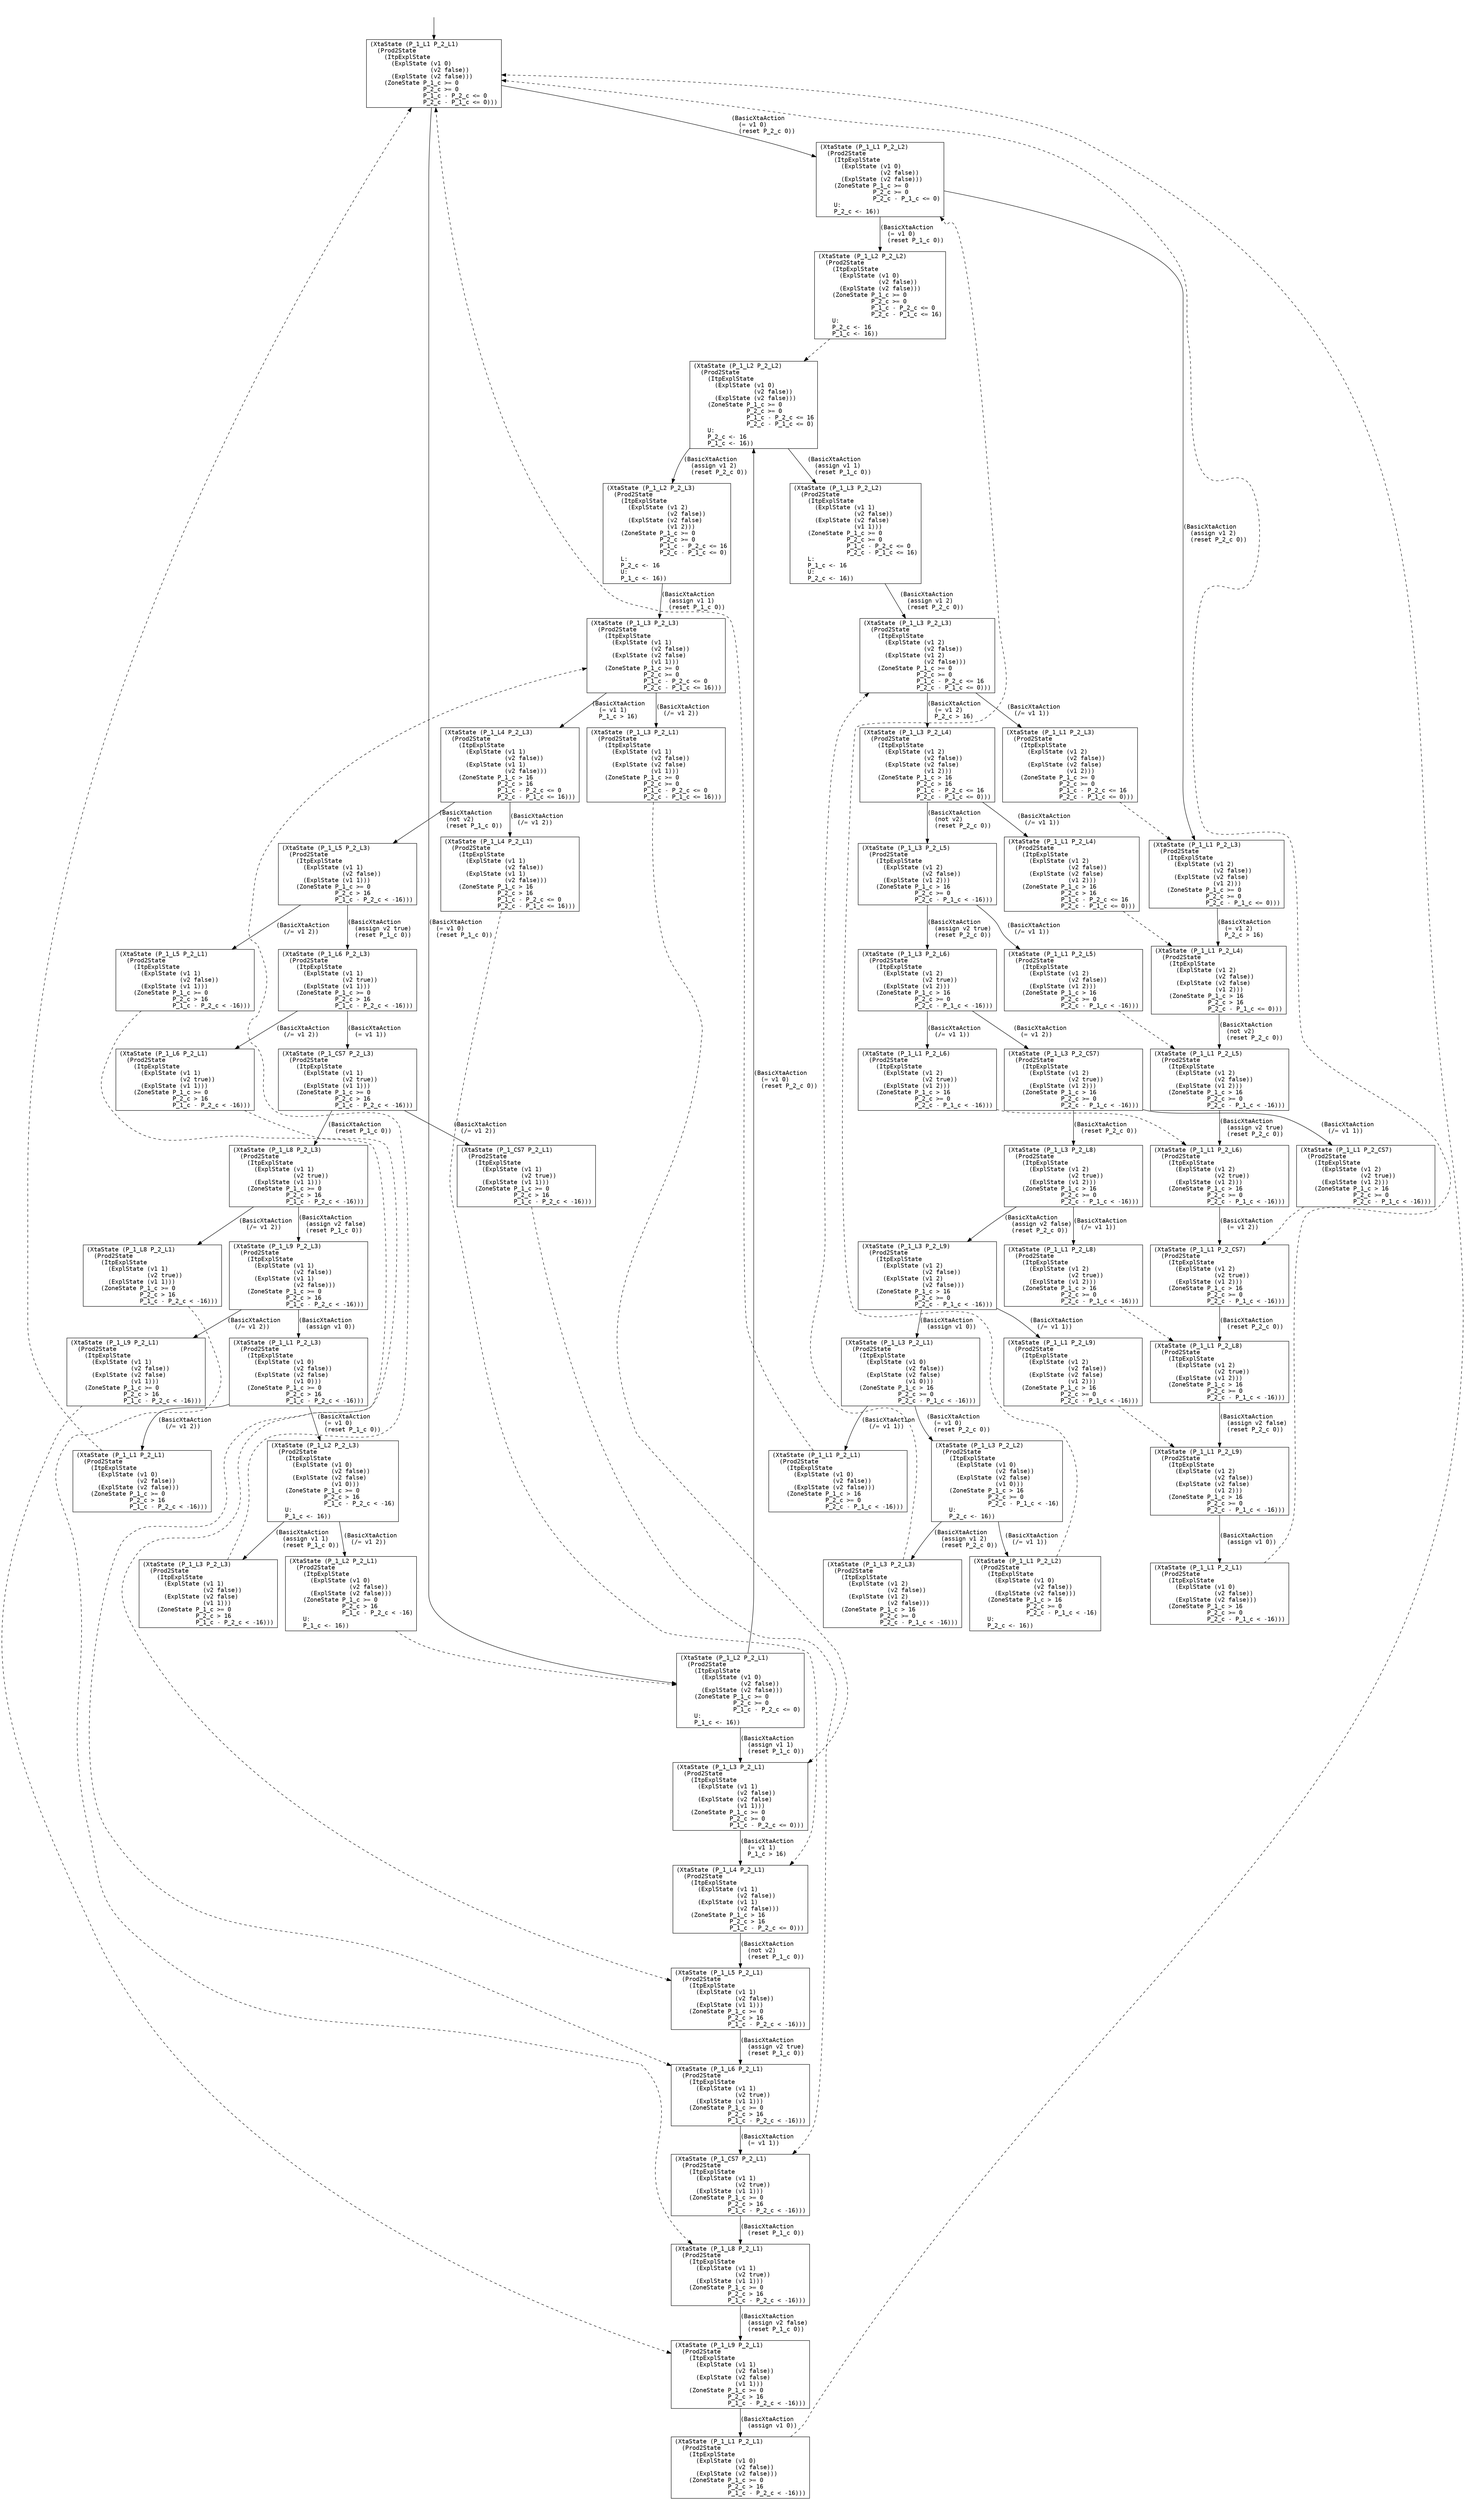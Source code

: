 digraph arg {
	label="";
		node_0 [label="(XtaState (P_1_L1 P_2_L1)\l  (Prod2State\l    (ItpExplState\l      (ExplState (v1 0)\l                 (v2 false))\l      (ExplState (v2 false)))\l    (ZoneState P_1_c >= 0\l               P_2_c >= 0\l               P_1_c - P_2_c <= 0\l               P_2_c - P_1_c <= 0)))\l",style="solid,filled",fontname="courier",fillcolor="#FFFFFF",color="#000000",shape=rectangle];
		node_2 [label="(XtaState (P_1_L1 P_2_L2)\l  (Prod2State\l    (ItpExplState\l      (ExplState (v1 0)\l                 (v2 false))\l      (ExplState (v2 false)))\l    (ZoneState P_1_c >= 0\l               P_2_c >= 0\l               P_2_c - P_1_c <= 0)\l    U:\l    P_2_c <- 16))\l",style="solid,filled",fontname="courier",fillcolor="#FFFFFF",color="#000000",shape=rectangle];
		node_6 [label="(XtaState (P_1_L1 P_2_L3)\l  (Prod2State\l    (ItpExplState\l      (ExplState (v1 2)\l                 (v2 false))\l      (ExplState (v2 false)\l                 (v1 2)))\l    (ZoneState P_1_c >= 0\l               P_2_c >= 0\l               P_2_c - P_1_c <= 0)))\l",style="solid,filled",fontname="courier",fillcolor="#FFFFFF",color="#000000",shape=rectangle];
		node_10 [label="(XtaState (P_1_L1 P_2_L4)\l  (Prod2State\l    (ItpExplState\l      (ExplState (v1 2)\l                 (v2 false))\l      (ExplState (v2 false)\l                 (v1 2)))\l    (ZoneState P_1_c > 16\l               P_2_c > 16\l               P_2_c - P_1_c <= 0)))\l",style="solid,filled",fontname="courier",fillcolor="#FFFFFF",color="#000000",shape=rectangle];
		node_14 [label="(XtaState (P_1_L1 P_2_L5)\l  (Prod2State\l    (ItpExplState\l      (ExplState (v1 2)\l                 (v2 false))\l      (ExplState (v1 2)))\l    (ZoneState P_1_c > 16\l               P_2_c >= 0\l               P_2_c - P_1_c < -16)))\l",style="solid,filled",fontname="courier",fillcolor="#FFFFFF",color="#000000",shape=rectangle];
		node_20 [label="(XtaState (P_1_L1 P_2_L6)\l  (Prod2State\l    (ItpExplState\l      (ExplState (v1 2)\l                 (v2 true))\l      (ExplState (v1 2)))\l    (ZoneState P_1_c > 16\l               P_2_c >= 0\l               P_2_c - P_1_c < -16)))\l",style="solid,filled",fontname="courier",fillcolor="#FFFFFF",color="#000000",shape=rectangle];
		node_26 [label="(XtaState (P_1_L1 P_2_CS7)\l  (Prod2State\l    (ItpExplState\l      (ExplState (v1 2)\l                 (v2 true))\l      (ExplState (v1 2)))\l    (ZoneState P_1_c > 16\l               P_2_c >= 0\l               P_2_c - P_1_c < -16)))\l",style="solid,filled",fontname="courier",fillcolor="#FFFFFF",color="#000000",shape=rectangle];
		node_32 [label="(XtaState (P_1_L1 P_2_L8)\l  (Prod2State\l    (ItpExplState\l      (ExplState (v1 2)\l                 (v2 true))\l      (ExplState (v1 2)))\l    (ZoneState P_1_c > 16\l               P_2_c >= 0\l               P_2_c - P_1_c < -16)))\l",style="solid,filled",fontname="courier",fillcolor="#FFFFFF",color="#000000",shape=rectangle];
		node_38 [label="(XtaState (P_1_L1 P_2_L9)\l  (Prod2State\l    (ItpExplState\l      (ExplState (v1 2)\l                 (v2 false))\l      (ExplState (v2 false)\l                 (v1 2)))\l    (ZoneState P_1_c > 16\l               P_2_c >= 0\l               P_2_c - P_1_c < -16)))\l",style="solid,filled",fontname="courier",fillcolor="#FFFFFF",color="#000000",shape=rectangle];
		node_44 [label="(XtaState (P_1_L1 P_2_L1)\l  (Prod2State\l    (ItpExplState\l      (ExplState (v1 0)\l                 (v2 false))\l      (ExplState (v2 false)))\l    (ZoneState P_1_c > 16\l               P_2_c >= 0\l               P_2_c - P_1_c < -16)))\l",style="solid,filled",fontname="courier",fillcolor="#FFFFFF",color="#000000",shape=rectangle];
		node_5 [label="(XtaState (P_1_L2 P_2_L2)\l  (Prod2State\l    (ItpExplState\l      (ExplState (v1 0)\l                 (v2 false))\l      (ExplState (v2 false)))\l    (ZoneState P_1_c >= 0\l               P_2_c >= 0\l               P_1_c - P_2_c <= 0\l               P_2_c - P_1_c <= 16)\l    U:\l    P_2_c <- 16\l    P_1_c <- 16))\l",style="solid,filled",fontname="courier",fillcolor="#FFFFFF",color="#000000",shape=rectangle];
		node_4 [label="(XtaState (P_1_L2 P_2_L2)\l  (Prod2State\l    (ItpExplState\l      (ExplState (v1 0)\l                 (v2 false))\l      (ExplState (v2 false)))\l    (ZoneState P_1_c >= 0\l               P_2_c >= 0\l               P_1_c - P_2_c <= 16\l               P_2_c - P_1_c <= 0)\l    U:\l    P_2_c <- 16\l    P_1_c <- 16))\l",style="solid,filled",fontname="courier",fillcolor="#FFFFFF",color="#000000",shape=rectangle];
		node_8 [label="(XtaState (P_1_L3 P_2_L2)\l  (Prod2State\l    (ItpExplState\l      (ExplState (v1 1)\l                 (v2 false))\l      (ExplState (v2 false)\l                 (v1 1)))\l    (ZoneState P_1_c >= 0\l               P_2_c >= 0\l               P_1_c - P_2_c <= 0\l               P_2_c - P_1_c <= 16)\l    L:\l    P_1_c <- 16\l    U:\l    P_2_c <- 16))\l",style="solid,filled",fontname="courier",fillcolor="#FFFFFF",color="#000000",shape=rectangle];
		node_12 [label="(XtaState (P_1_L3 P_2_L3)\l  (Prod2State\l    (ItpExplState\l      (ExplState (v1 2)\l                 (v2 false))\l      (ExplState (v1 2)\l                 (v2 false)))\l    (ZoneState P_1_c >= 0\l               P_2_c >= 0\l               P_1_c - P_2_c <= 16\l               P_2_c - P_1_c <= 0)))\l",style="solid,filled",fontname="courier",fillcolor="#FFFFFF",color="#000000",shape=rectangle];
		node_17 [label="(XtaState (P_1_L3 P_2_L4)\l  (Prod2State\l    (ItpExplState\l      (ExplState (v1 2)\l                 (v2 false))\l      (ExplState (v2 false)\l                 (v1 2)))\l    (ZoneState P_1_c > 16\l               P_2_c > 16\l               P_1_c - P_2_c <= 16\l               P_2_c - P_1_c <= 0)))\l",style="solid,filled",fontname="courier",fillcolor="#FFFFFF",color="#000000",shape=rectangle];
		node_22 [label="(XtaState (P_1_L1 P_2_L4)\l  (Prod2State\l    (ItpExplState\l      (ExplState (v1 2)\l                 (v2 false))\l      (ExplState (v2 false)\l                 (v1 2)))\l    (ZoneState P_1_c > 16\l               P_2_c > 16\l               P_1_c - P_2_c <= 16\l               P_2_c - P_1_c <= 0)))\l",style="solid,filled",fontname="courier",fillcolor="#FFFFFF",color="#000000",shape=rectangle];
		node_23 [label="(XtaState (P_1_L3 P_2_L5)\l  (Prod2State\l    (ItpExplState\l      (ExplState (v1 2)\l                 (v2 false))\l      (ExplState (v1 2)))\l    (ZoneState P_1_c > 16\l               P_2_c >= 0\l               P_2_c - P_1_c < -16)))\l",style="solid,filled",fontname="courier",fillcolor="#FFFFFF",color="#000000",shape=rectangle];
		node_29 [label="(XtaState (P_1_L3 P_2_L6)\l  (Prod2State\l    (ItpExplState\l      (ExplState (v1 2)\l                 (v2 true))\l      (ExplState (v1 2)))\l    (ZoneState P_1_c > 16\l               P_2_c >= 0\l               P_2_c - P_1_c < -16)))\l",style="solid,filled",fontname="courier",fillcolor="#FFFFFF",color="#000000",shape=rectangle];
		node_34 [label="(XtaState (P_1_L1 P_2_L6)\l  (Prod2State\l    (ItpExplState\l      (ExplState (v1 2)\l                 (v2 true))\l      (ExplState (v1 2)))\l    (ZoneState P_1_c > 16\l               P_2_c >= 0\l               P_2_c - P_1_c < -16)))\l",style="solid,filled",fontname="courier",fillcolor="#FFFFFF",color="#000000",shape=rectangle];
		node_35 [label="(XtaState (P_1_L3 P_2_CS7)\l  (Prod2State\l    (ItpExplState\l      (ExplState (v1 2)\l                 (v2 true))\l      (ExplState (v1 2)))\l    (ZoneState P_1_c > 16\l               P_2_c >= 0\l               P_2_c - P_1_c < -16)))\l",style="solid,filled",fontname="courier",fillcolor="#FFFFFF",color="#000000",shape=rectangle];
		node_40 [label="(XtaState (P_1_L1 P_2_CS7)\l  (Prod2State\l    (ItpExplState\l      (ExplState (v1 2)\l                 (v2 true))\l      (ExplState (v1 2)))\l    (ZoneState P_1_c > 16\l               P_2_c >= 0\l               P_2_c - P_1_c < -16)))\l",style="solid,filled",fontname="courier",fillcolor="#FFFFFF",color="#000000",shape=rectangle];
		node_41 [label="(XtaState (P_1_L3 P_2_L8)\l  (Prod2State\l    (ItpExplState\l      (ExplState (v1 2)\l                 (v2 true))\l      (ExplState (v1 2)))\l    (ZoneState P_1_c > 16\l               P_2_c >= 0\l               P_2_c - P_1_c < -16)))\l",style="solid,filled",fontname="courier",fillcolor="#FFFFFF",color="#000000",shape=rectangle];
		node_45 [label="(XtaState (P_1_L1 P_2_L8)\l  (Prod2State\l    (ItpExplState\l      (ExplState (v1 2)\l                 (v2 true))\l      (ExplState (v1 2)))\l    (ZoneState P_1_c > 16\l               P_2_c >= 0\l               P_2_c - P_1_c < -16)))\l",style="solid,filled",fontname="courier",fillcolor="#FFFFFF",color="#000000",shape=rectangle];
		node_46 [label="(XtaState (P_1_L3 P_2_L9)\l  (Prod2State\l    (ItpExplState\l      (ExplState (v1 2)\l                 (v2 false))\l      (ExplState (v1 2)\l                 (v2 false)))\l    (ZoneState P_1_c > 16\l               P_2_c >= 0\l               P_2_c - P_1_c < -16)))\l",style="solid,filled",fontname="courier",fillcolor="#FFFFFF",color="#000000",shape=rectangle];
		node_49 [label="(XtaState (P_1_L1 P_2_L9)\l  (Prod2State\l    (ItpExplState\l      (ExplState (v1 2)\l                 (v2 false))\l      (ExplState (v2 false)\l                 (v1 2)))\l    (ZoneState P_1_c > 16\l               P_2_c >= 0\l               P_2_c - P_1_c < -16)))\l",style="solid,filled",fontname="courier",fillcolor="#FFFFFF",color="#000000",shape=rectangle];
		node_50 [label="(XtaState (P_1_L3 P_2_L1)\l  (Prod2State\l    (ItpExplState\l      (ExplState (v1 0)\l                 (v2 false))\l      (ExplState (v2 false)\l                 (v1 0)))\l    (ZoneState P_1_c > 16\l               P_2_c >= 0\l               P_2_c - P_1_c < -16)))\l",style="solid,filled",fontname="courier",fillcolor="#FFFFFF",color="#000000",shape=rectangle];
		node_54 [label="(XtaState (P_1_L3 P_2_L2)\l  (Prod2State\l    (ItpExplState\l      (ExplState (v1 0)\l                 (v2 false))\l      (ExplState (v2 false)\l                 (v1 0)))\l    (ZoneState P_1_c > 16\l               P_2_c >= 0\l               P_2_c - P_1_c < -16)\l    U:\l    P_2_c <- 16))\l",style="solid,filled",fontname="courier",fillcolor="#FFFFFF",color="#000000",shape=rectangle];
		node_58 [label="(XtaState (P_1_L3 P_2_L3)\l  (Prod2State\l    (ItpExplState\l      (ExplState (v1 2)\l                 (v2 false))\l      (ExplState (v1 2)\l                 (v2 false)))\l    (ZoneState P_1_c > 16\l               P_2_c >= 0\l               P_2_c - P_1_c < -16)))\l",style="solid,filled",fontname="courier",fillcolor="#FFFFFF",color="#000000",shape=rectangle];
		node_57 [label="(XtaState (P_1_L1 P_2_L2)\l  (Prod2State\l    (ItpExplState\l      (ExplState (v1 0)\l                 (v2 false))\l      (ExplState (v2 false)))\l    (ZoneState P_1_c > 16\l               P_2_c >= 0\l               P_2_c - P_1_c < -16)\l    U:\l    P_2_c <- 16))\l",style="solid,filled",fontname="courier",fillcolor="#FFFFFF",color="#000000",shape=rectangle];
		node_53 [label="(XtaState (P_1_L1 P_2_L1)\l  (Prod2State\l    (ItpExplState\l      (ExplState (v1 0)\l                 (v2 false))\l      (ExplState (v2 false)))\l    (ZoneState P_1_c > 16\l               P_2_c >= 0\l               P_2_c - P_1_c < -16)))\l",style="solid,filled",fontname="courier",fillcolor="#FFFFFF",color="#000000",shape=rectangle];
		node_28 [label="(XtaState (P_1_L1 P_2_L5)\l  (Prod2State\l    (ItpExplState\l      (ExplState (v1 2)\l                 (v2 false))\l      (ExplState (v1 2)))\l    (ZoneState P_1_c > 16\l               P_2_c >= 0\l               P_2_c - P_1_c < -16)))\l",style="solid,filled",fontname="courier",fillcolor="#FFFFFF",color="#000000",shape=rectangle];
		node_16 [label="(XtaState (P_1_L1 P_2_L3)\l  (Prod2State\l    (ItpExplState\l      (ExplState (v1 2)\l                 (v2 false))\l      (ExplState (v2 false)\l                 (v1 2)))\l    (ZoneState P_1_c >= 0\l               P_2_c >= 0\l               P_1_c - P_2_c <= 16\l               P_2_c - P_1_c <= 0)))\l",style="solid,filled",fontname="courier",fillcolor="#FFFFFF",color="#000000",shape=rectangle];
		node_9 [label="(XtaState (P_1_L2 P_2_L3)\l  (Prod2State\l    (ItpExplState\l      (ExplState (v1 2)\l                 (v2 false))\l      (ExplState (v2 false)\l                 (v1 2)))\l    (ZoneState P_1_c >= 0\l               P_2_c >= 0\l               P_1_c - P_2_c <= 16\l               P_2_c - P_1_c <= 0)\l    L:\l    P_2_c <- 16\l    U:\l    P_1_c <- 16))\l",style="solid,filled",fontname="courier",fillcolor="#FFFFFF",color="#000000",shape=rectangle];
		node_13 [label="(XtaState (P_1_L3 P_2_L3)\l  (Prod2State\l    (ItpExplState\l      (ExplState (v1 1)\l                 (v2 false))\l      (ExplState (v2 false)\l                 (v1 1)))\l    (ZoneState P_1_c >= 0\l               P_2_c >= 0\l               P_1_c - P_2_c <= 0\l               P_2_c - P_1_c <= 16)))\l",style="solid,filled",fontname="courier",fillcolor="#FFFFFF",color="#000000",shape=rectangle];
		node_18 [label="(XtaState (P_1_L4 P_2_L3)\l  (Prod2State\l    (ItpExplState\l      (ExplState (v1 1)\l                 (v2 false))\l      (ExplState (v1 1)\l                 (v2 false)))\l    (ZoneState P_1_c > 16\l               P_2_c > 16\l               P_1_c - P_2_c <= 0\l               P_2_c - P_1_c <= 16)))\l",style="solid,filled",fontname="courier",fillcolor="#FFFFFF",color="#000000",shape=rectangle];
		node_25 [label="(XtaState (P_1_L4 P_2_L1)\l  (Prod2State\l    (ItpExplState\l      (ExplState (v1 1)\l                 (v2 false))\l      (ExplState (v1 1)\l                 (v2 false)))\l    (ZoneState P_1_c > 16\l               P_2_c > 16\l               P_1_c - P_2_c <= 0\l               P_2_c - P_1_c <= 16)))\l",style="solid,filled",fontname="courier",fillcolor="#FFFFFF",color="#000000",shape=rectangle];
		node_7 [label="(XtaState (P_1_L4 P_2_L1)\l  (Prod2State\l    (ItpExplState\l      (ExplState (v1 1)\l                 (v2 false))\l      (ExplState (v1 1)\l                 (v2 false)))\l    (ZoneState P_1_c > 16\l               P_2_c > 16\l               P_1_c - P_2_c <= 0)))\l",style="solid,filled",fontname="courier",fillcolor="#FFFFFF",color="#000000",shape=rectangle];
		node_11 [label="(XtaState (P_1_L5 P_2_L1)\l  (Prod2State\l    (ItpExplState\l      (ExplState (v1 1)\l                 (v2 false))\l      (ExplState (v1 1)))\l    (ZoneState P_1_c >= 0\l               P_2_c > 16\l               P_1_c - P_2_c < -16)))\l",style="solid,filled",fontname="courier",fillcolor="#FFFFFF",color="#000000",shape=rectangle];
		node_15 [label="(XtaState (P_1_L6 P_2_L1)\l  (Prod2State\l    (ItpExplState\l      (ExplState (v1 1)\l                 (v2 true))\l      (ExplState (v1 1)))\l    (ZoneState P_1_c >= 0\l               P_2_c > 16\l               P_1_c - P_2_c < -16)))\l",style="solid,filled",fontname="courier",fillcolor="#FFFFFF",color="#000000",shape=rectangle];
		node_21 [label="(XtaState (P_1_CS7 P_2_L1)\l  (Prod2State\l    (ItpExplState\l      (ExplState (v1 1)\l                 (v2 true))\l      (ExplState (v1 1)))\l    (ZoneState P_1_c >= 0\l               P_2_c > 16\l               P_1_c - P_2_c < -16)))\l",style="solid,filled",fontname="courier",fillcolor="#FFFFFF",color="#000000",shape=rectangle];
		node_27 [label="(XtaState (P_1_L8 P_2_L1)\l  (Prod2State\l    (ItpExplState\l      (ExplState (v1 1)\l                 (v2 true))\l      (ExplState (v1 1)))\l    (ZoneState P_1_c >= 0\l               P_2_c > 16\l               P_1_c - P_2_c < -16)))\l",style="solid,filled",fontname="courier",fillcolor="#FFFFFF",color="#000000",shape=rectangle];
		node_33 [label="(XtaState (P_1_L9 P_2_L1)\l  (Prod2State\l    (ItpExplState\l      (ExplState (v1 1)\l                 (v2 false))\l      (ExplState (v2 false)\l                 (v1 1)))\l    (ZoneState P_1_c >= 0\l               P_2_c > 16\l               P_1_c - P_2_c < -16)))\l",style="solid,filled",fontname="courier",fillcolor="#FFFFFF",color="#000000",shape=rectangle];
		node_39 [label="(XtaState (P_1_L1 P_2_L1)\l  (Prod2State\l    (ItpExplState\l      (ExplState (v1 0)\l                 (v2 false))\l      (ExplState (v2 false)))\l    (ZoneState P_1_c >= 0\l               P_2_c > 16\l               P_1_c - P_2_c < -16)))\l",style="solid,filled",fontname="courier",fillcolor="#FFFFFF",color="#000000",shape=rectangle];
		node_24 [label="(XtaState (P_1_L5 P_2_L3)\l  (Prod2State\l    (ItpExplState\l      (ExplState (v1 1)\l                 (v2 false))\l      (ExplState (v1 1)))\l    (ZoneState P_1_c >= 0\l               P_2_c > 16\l               P_1_c - P_2_c < -16)))\l",style="solid,filled",fontname="courier",fillcolor="#FFFFFF",color="#000000",shape=rectangle];
		node_30 [label="(XtaState (P_1_L6 P_2_L3)\l  (Prod2State\l    (ItpExplState\l      (ExplState (v1 1)\l                 (v2 true))\l      (ExplState (v1 1)))\l    (ZoneState P_1_c >= 0\l               P_2_c > 16\l               P_1_c - P_2_c < -16)))\l",style="solid,filled",fontname="courier",fillcolor="#FFFFFF",color="#000000",shape=rectangle];
		node_36 [label="(XtaState (P_1_CS7 P_2_L3)\l  (Prod2State\l    (ItpExplState\l      (ExplState (v1 1)\l                 (v2 true))\l      (ExplState (v1 1)))\l    (ZoneState P_1_c >= 0\l               P_2_c > 16\l               P_1_c - P_2_c < -16)))\l",style="solid,filled",fontname="courier",fillcolor="#FFFFFF",color="#000000",shape=rectangle];
		node_42 [label="(XtaState (P_1_L8 P_2_L3)\l  (Prod2State\l    (ItpExplState\l      (ExplState (v1 1)\l                 (v2 true))\l      (ExplState (v1 1)))\l    (ZoneState P_1_c >= 0\l               P_2_c > 16\l               P_1_c - P_2_c < -16)))\l",style="solid,filled",fontname="courier",fillcolor="#FFFFFF",color="#000000",shape=rectangle];
		node_48 [label="(XtaState (P_1_L8 P_2_L1)\l  (Prod2State\l    (ItpExplState\l      (ExplState (v1 1)\l                 (v2 true))\l      (ExplState (v1 1)))\l    (ZoneState P_1_c >= 0\l               P_2_c > 16\l               P_1_c - P_2_c < -16)))\l",style="solid,filled",fontname="courier",fillcolor="#FFFFFF",color="#000000",shape=rectangle];
		node_47 [label="(XtaState (P_1_L9 P_2_L3)\l  (Prod2State\l    (ItpExplState\l      (ExplState (v1 1)\l                 (v2 false))\l      (ExplState (v1 1)\l                 (v2 false)))\l    (ZoneState P_1_c >= 0\l               P_2_c > 16\l               P_1_c - P_2_c < -16)))\l",style="solid,filled",fontname="courier",fillcolor="#FFFFFF",color="#000000",shape=rectangle];
		node_51 [label="(XtaState (P_1_L1 P_2_L3)\l  (Prod2State\l    (ItpExplState\l      (ExplState (v1 0)\l                 (v2 false))\l      (ExplState (v2 false)\l                 (v1 0)))\l    (ZoneState P_1_c >= 0\l               P_2_c > 16\l               P_1_c - P_2_c < -16)))\l",style="solid,filled",fontname="courier",fillcolor="#FFFFFF",color="#000000",shape=rectangle];
		node_55 [label="(XtaState (P_1_L2 P_2_L3)\l  (Prod2State\l    (ItpExplState\l      (ExplState (v1 0)\l                 (v2 false))\l      (ExplState (v2 false)\l                 (v1 0)))\l    (ZoneState P_1_c >= 0\l               P_2_c > 16\l               P_1_c - P_2_c < -16)\l    U:\l    P_1_c <- 16))\l",style="solid,filled",fontname="courier",fillcolor="#FFFFFF",color="#000000",shape=rectangle];
		node_59 [label="(XtaState (P_1_L3 P_2_L3)\l  (Prod2State\l    (ItpExplState\l      (ExplState (v1 1)\l                 (v2 false))\l      (ExplState (v2 false)\l                 (v1 1)))\l    (ZoneState P_1_c >= 0\l               P_2_c > 16\l               P_1_c - P_2_c < -16)))\l",style="solid,filled",fontname="courier",fillcolor="#FFFFFF",color="#000000",shape=rectangle];
		node_60 [label="(XtaState (P_1_L2 P_2_L1)\l  (Prod2State\l    (ItpExplState\l      (ExplState (v1 0)\l                 (v2 false))\l      (ExplState (v2 false)))\l    (ZoneState P_1_c >= 0\l               P_2_c > 16\l               P_1_c - P_2_c < -16)\l    U:\l    P_1_c <- 16))\l",style="solid,filled",fontname="courier",fillcolor="#FFFFFF",color="#000000",shape=rectangle];
		node_1 [label="(XtaState (P_1_L2 P_2_L1)\l  (Prod2State\l    (ItpExplState\l      (ExplState (v1 0)\l                 (v2 false))\l      (ExplState (v2 false)))\l    (ZoneState P_1_c >= 0\l               P_2_c >= 0\l               P_1_c - P_2_c <= 0)\l    U:\l    P_1_c <- 16))\l",style="solid,filled",fontname="courier",fillcolor="#FFFFFF",color="#000000",shape=rectangle];
		node_3 [label="(XtaState (P_1_L3 P_2_L1)\l  (Prod2State\l    (ItpExplState\l      (ExplState (v1 1)\l                 (v2 false))\l      (ExplState (v2 false)\l                 (v1 1)))\l    (ZoneState P_1_c >= 0\l               P_2_c >= 0\l               P_1_c - P_2_c <= 0)))\l",style="solid,filled",fontname="courier",fillcolor="#FFFFFF",color="#000000",shape=rectangle];
		node_56 [label="(XtaState (P_1_L1 P_2_L1)\l  (Prod2State\l    (ItpExplState\l      (ExplState (v1 0)\l                 (v2 false))\l      (ExplState (v2 false)))\l    (ZoneState P_1_c >= 0\l               P_2_c > 16\l               P_1_c - P_2_c < -16)))\l",style="solid,filled",fontname="courier",fillcolor="#FFFFFF",color="#000000",shape=rectangle];
		node_52 [label="(XtaState (P_1_L9 P_2_L1)\l  (Prod2State\l    (ItpExplState\l      (ExplState (v1 1)\l                 (v2 false))\l      (ExplState (v2 false)\l                 (v1 1)))\l    (ZoneState P_1_c >= 0\l               P_2_c > 16\l               P_1_c - P_2_c < -16)))\l",style="solid,filled",fontname="courier",fillcolor="#FFFFFF",color="#000000",shape=rectangle];
		node_43 [label="(XtaState (P_1_CS7 P_2_L1)\l  (Prod2State\l    (ItpExplState\l      (ExplState (v1 1)\l                 (v2 true))\l      (ExplState (v1 1)))\l    (ZoneState P_1_c >= 0\l               P_2_c > 16\l               P_1_c - P_2_c < -16)))\l",style="solid,filled",fontname="courier",fillcolor="#FFFFFF",color="#000000",shape=rectangle];
		node_37 [label="(XtaState (P_1_L6 P_2_L1)\l  (Prod2State\l    (ItpExplState\l      (ExplState (v1 1)\l                 (v2 true))\l      (ExplState (v1 1)))\l    (ZoneState P_1_c >= 0\l               P_2_c > 16\l               P_1_c - P_2_c < -16)))\l",style="solid,filled",fontname="courier",fillcolor="#FFFFFF",color="#000000",shape=rectangle];
		node_31 [label="(XtaState (P_1_L5 P_2_L1)\l  (Prod2State\l    (ItpExplState\l      (ExplState (v1 1)\l                 (v2 false))\l      (ExplState (v1 1)))\l    (ZoneState P_1_c >= 0\l               P_2_c > 16\l               P_1_c - P_2_c < -16)))\l",style="solid,filled",fontname="courier",fillcolor="#FFFFFF",color="#000000",shape=rectangle];
		node_19 [label="(XtaState (P_1_L3 P_2_L1)\l  (Prod2State\l    (ItpExplState\l      (ExplState (v1 1)\l                 (v2 false))\l      (ExplState (v2 false)\l                 (v1 1)))\l    (ZoneState P_1_c >= 0\l               P_2_c >= 0\l               P_1_c - P_2_c <= 0\l               P_2_c - P_1_c <= 16)))\l",style="solid,filled",fontname="courier",fillcolor="#FFFFFF",color="#000000",shape=rectangle];
		phantom_init0 [label="\n",style="solid,filled",fillcolor="#FFFFFF",color="#FFFFFF",shape=ellipse];
	node_0 -> node_2 [label="(BasicXtaAction\l  (= v1 0)\l  (reset P_2_c 0))\l",color="#000000",style=solid,fontname="courier"];
	node_0 -> node_1 [label="(BasicXtaAction\l  (= v1 0)\l  (reset P_1_c 0))\l",color="#000000",style=solid,fontname="courier"];
	node_2 -> node_6 [label="(BasicXtaAction\l  (assign v1 2)\l  (reset P_2_c 0))\l",color="#000000",style=solid,fontname="courier"];
	node_2 -> node_5 [label="(BasicXtaAction\l  (= v1 0)\l  (reset P_1_c 0))\l",color="#000000",style=solid,fontname="courier"];
	node_6 -> node_10 [label="(BasicXtaAction\l  (= v1 2)\l  P_2_c > 16)\l",color="#000000",style=solid,fontname="courier"];
	node_10 -> node_14 [label="(BasicXtaAction\l  (not v2)\l  (reset P_2_c 0))\l",color="#000000",style=solid,fontname="courier"];
	node_14 -> node_20 [label="(BasicXtaAction\l  (assign v2 true)\l  (reset P_2_c 0))\l",color="#000000",style=solid,fontname="courier"];
	node_20 -> node_26 [label="(BasicXtaAction\l  (= v1 2))\l",color="#000000",style=solid,fontname="courier"];
	node_26 -> node_32 [label="(BasicXtaAction\l  (reset P_2_c 0))\l",color="#000000",style=solid,fontname="courier"];
	node_32 -> node_38 [label="(BasicXtaAction\l  (assign v2 false)\l  (reset P_2_c 0))\l",color="#000000",style=solid,fontname="courier"];
	node_38 -> node_44 [label="(BasicXtaAction\l  (assign v1 0))\l",color="#000000",style=solid,fontname="courier"];
	node_44 -> node_0 [label="\n",color="#000000",style=dashed,weight="0"];
	node_5 -> node_4 [label="\n",color="#000000",style=dashed,weight="0"];
	node_4 -> node_8 [label="(BasicXtaAction\l  (assign v1 1)\l  (reset P_1_c 0))\l",color="#000000",style=solid,fontname="courier"];
	node_4 -> node_9 [label="(BasicXtaAction\l  (assign v1 2)\l  (reset P_2_c 0))\l",color="#000000",style=solid,fontname="courier"];
	node_8 -> node_12 [label="(BasicXtaAction\l  (assign v1 2)\l  (reset P_2_c 0))\l",color="#000000",style=solid,fontname="courier"];
	node_12 -> node_17 [label="(BasicXtaAction\l  (= v1 2)\l  P_2_c > 16)\l",color="#000000",style=solid,fontname="courier"];
	node_12 -> node_16 [label="(BasicXtaAction\l  (/= v1 1))\l",color="#000000",style=solid,fontname="courier"];
	node_17 -> node_22 [label="(BasicXtaAction\l  (/= v1 1))\l",color="#000000",style=solid,fontname="courier"];
	node_17 -> node_23 [label="(BasicXtaAction\l  (not v2)\l  (reset P_2_c 0))\l",color="#000000",style=solid,fontname="courier"];
	node_22 -> node_10 [label="\n",color="#000000",style=dashed,weight="0"];
	node_23 -> node_29 [label="(BasicXtaAction\l  (assign v2 true)\l  (reset P_2_c 0))\l",color="#000000",style=solid,fontname="courier"];
	node_23 -> node_28 [label="(BasicXtaAction\l  (/= v1 1))\l",color="#000000",style=solid,fontname="courier"];
	node_29 -> node_34 [label="(BasicXtaAction\l  (/= v1 1))\l",color="#000000",style=solid,fontname="courier"];
	node_29 -> node_35 [label="(BasicXtaAction\l  (= v1 2))\l",color="#000000",style=solid,fontname="courier"];
	node_34 -> node_20 [label="\n",color="#000000",style=dashed,weight="0"];
	node_35 -> node_40 [label="(BasicXtaAction\l  (/= v1 1))\l",color="#000000",style=solid,fontname="courier"];
	node_35 -> node_41 [label="(BasicXtaAction\l  (reset P_2_c 0))\l",color="#000000",style=solid,fontname="courier"];
	node_40 -> node_26 [label="\n",color="#000000",style=dashed,weight="0"];
	node_41 -> node_45 [label="(BasicXtaAction\l  (/= v1 1))\l",color="#000000",style=solid,fontname="courier"];
	node_41 -> node_46 [label="(BasicXtaAction\l  (assign v2 false)\l  (reset P_2_c 0))\l",color="#000000",style=solid,fontname="courier"];
	node_45 -> node_32 [label="\n",color="#000000",style=dashed,weight="0"];
	node_46 -> node_49 [label="(BasicXtaAction\l  (/= v1 1))\l",color="#000000",style=solid,fontname="courier"];
	node_46 -> node_50 [label="(BasicXtaAction\l  (assign v1 0))\l",color="#000000",style=solid,fontname="courier"];
	node_49 -> node_38 [label="\n",color="#000000",style=dashed,weight="0"];
	node_50 -> node_54 [label="(BasicXtaAction\l  (= v1 0)\l  (reset P_2_c 0))\l",color="#000000",style=solid,fontname="courier"];
	node_50 -> node_53 [label="(BasicXtaAction\l  (/= v1 1))\l",color="#000000",style=solid,fontname="courier"];
	node_54 -> node_58 [label="(BasicXtaAction\l  (assign v1 2)\l  (reset P_2_c 0))\l",color="#000000",style=solid,fontname="courier"];
	node_54 -> node_57 [label="(BasicXtaAction\l  (/= v1 1))\l",color="#000000",style=solid,fontname="courier"];
	node_58 -> node_12 [label="\n",color="#000000",style=dashed,weight="0"];
	node_57 -> node_2 [label="\n",color="#000000",style=dashed,weight="0"];
	node_53 -> node_0 [label="\n",color="#000000",style=dashed,weight="0"];
	node_28 -> node_14 [label="\n",color="#000000",style=dashed,weight="0"];
	node_16 -> node_6 [label="\n",color="#000000",style=dashed,weight="0"];
	node_9 -> node_13 [label="(BasicXtaAction\l  (assign v1 1)\l  (reset P_1_c 0))\l",color="#000000",style=solid,fontname="courier"];
	node_13 -> node_18 [label="(BasicXtaAction\l  (= v1 1)\l  P_1_c > 16)\l",color="#000000",style=solid,fontname="courier"];
	node_13 -> node_19 [label="(BasicXtaAction\l  (/= v1 2))\l",color="#000000",style=solid,fontname="courier"];
	node_18 -> node_25 [label="(BasicXtaAction\l  (/= v1 2))\l",color="#000000",style=solid,fontname="courier"];
	node_18 -> node_24 [label="(BasicXtaAction\l  (not v2)\l  (reset P_1_c 0))\l",color="#000000",style=solid,fontname="courier"];
	node_25 -> node_7 [label="\n",color="#000000",style=dashed,weight="0"];
	node_7 -> node_11 [label="(BasicXtaAction\l  (not v2)\l  (reset P_1_c 0))\l",color="#000000",style=solid,fontname="courier"];
	node_11 -> node_15 [label="(BasicXtaAction\l  (assign v2 true)\l  (reset P_1_c 0))\l",color="#000000",style=solid,fontname="courier"];
	node_15 -> node_21 [label="(BasicXtaAction\l  (= v1 1))\l",color="#000000",style=solid,fontname="courier"];
	node_21 -> node_27 [label="(BasicXtaAction\l  (reset P_1_c 0))\l",color="#000000",style=solid,fontname="courier"];
	node_27 -> node_33 [label="(BasicXtaAction\l  (assign v2 false)\l  (reset P_1_c 0))\l",color="#000000",style=solid,fontname="courier"];
	node_33 -> node_39 [label="(BasicXtaAction\l  (assign v1 0))\l",color="#000000",style=solid,fontname="courier"];
	node_39 -> node_0 [label="\n",color="#000000",style=dashed,weight="0"];
	node_24 -> node_30 [label="(BasicXtaAction\l  (assign v2 true)\l  (reset P_1_c 0))\l",color="#000000",style=solid,fontname="courier"];
	node_24 -> node_31 [label="(BasicXtaAction\l  (/= v1 2))\l",color="#000000",style=solid,fontname="courier"];
	node_30 -> node_36 [label="(BasicXtaAction\l  (= v1 1))\l",color="#000000",style=solid,fontname="courier"];
	node_30 -> node_37 [label="(BasicXtaAction\l  (/= v1 2))\l",color="#000000",style=solid,fontname="courier"];
	node_36 -> node_42 [label="(BasicXtaAction\l  (reset P_1_c 0))\l",color="#000000",style=solid,fontname="courier"];
	node_36 -> node_43 [label="(BasicXtaAction\l  (/= v1 2))\l",color="#000000",style=solid,fontname="courier"];
	node_42 -> node_48 [label="(BasicXtaAction\l  (/= v1 2))\l",color="#000000",style=solid,fontname="courier"];
	node_42 -> node_47 [label="(BasicXtaAction\l  (assign v2 false)\l  (reset P_1_c 0))\l",color="#000000",style=solid,fontname="courier"];
	node_48 -> node_27 [label="\n",color="#000000",style=dashed,weight="0"];
	node_47 -> node_51 [label="(BasicXtaAction\l  (assign v1 0))\l",color="#000000",style=solid,fontname="courier"];
	node_47 -> node_52 [label="(BasicXtaAction\l  (/= v1 2))\l",color="#000000",style=solid,fontname="courier"];
	node_51 -> node_55 [label="(BasicXtaAction\l  (= v1 0)\l  (reset P_1_c 0))\l",color="#000000",style=solid,fontname="courier"];
	node_51 -> node_56 [label="(BasicXtaAction\l  (/= v1 2))\l",color="#000000",style=solid,fontname="courier"];
	node_55 -> node_59 [label="(BasicXtaAction\l  (assign v1 1)\l  (reset P_1_c 0))\l",color="#000000",style=solid,fontname="courier"];
	node_55 -> node_60 [label="(BasicXtaAction\l  (/= v1 2))\l",color="#000000",style=solid,fontname="courier"];
	node_59 -> node_13 [label="\n",color="#000000",style=dashed,weight="0"];
	node_60 -> node_1 [label="\n",color="#000000",style=dashed,weight="0"];
	node_1 -> node_4 [label="(BasicXtaAction\l  (= v1 0)\l  (reset P_2_c 0))\l",color="#000000",style=solid,fontname="courier"];
	node_1 -> node_3 [label="(BasicXtaAction\l  (assign v1 1)\l  (reset P_1_c 0))\l",color="#000000",style=solid,fontname="courier"];
	node_3 -> node_7 [label="(BasicXtaAction\l  (= v1 1)\l  P_1_c > 16)\l",color="#000000",style=solid,fontname="courier"];
	node_56 -> node_0 [label="\n",color="#000000",style=dashed,weight="0"];
	node_52 -> node_33 [label="\n",color="#000000",style=dashed,weight="0"];
	node_43 -> node_21 [label="\n",color="#000000",style=dashed,weight="0"];
	node_37 -> node_15 [label="\n",color="#000000",style=dashed,weight="0"];
	node_31 -> node_11 [label="\n",color="#000000",style=dashed,weight="0"];
	node_19 -> node_3 [label="\n",color="#000000",style=dashed,weight="0"];
	phantom_init0 -> node_0 [label="\n",color="#000000",style=solid];
}